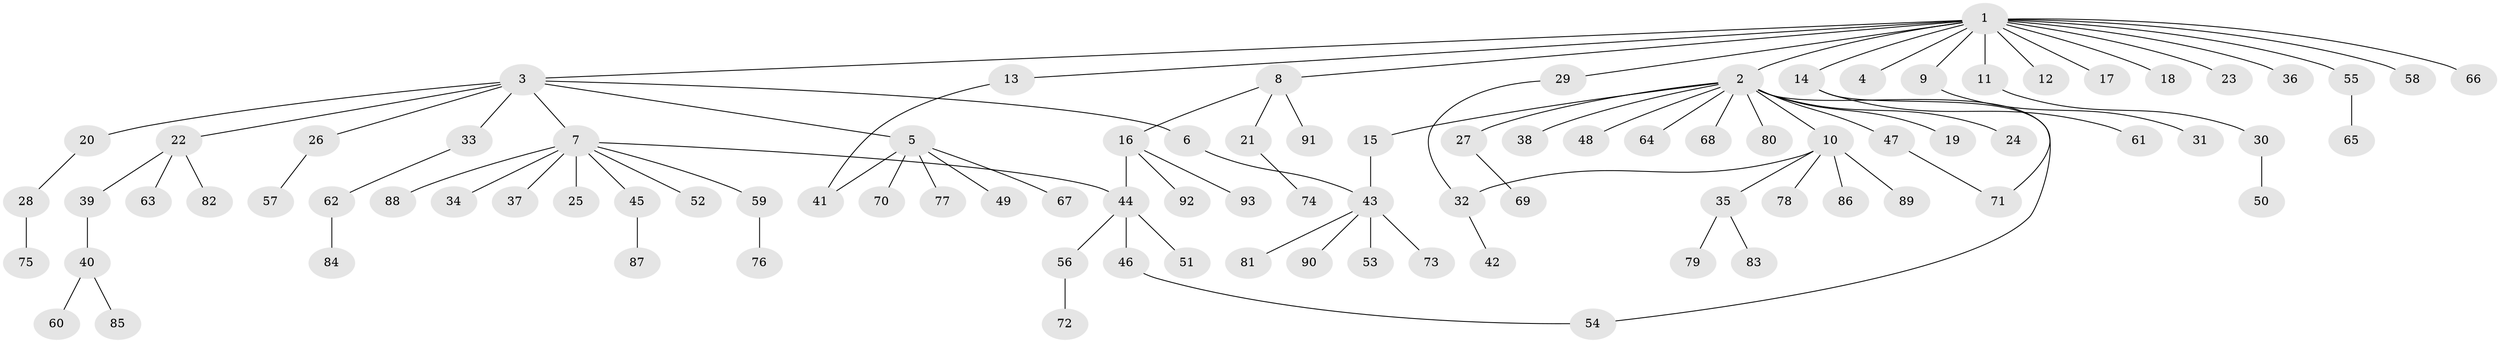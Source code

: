 // Generated by graph-tools (version 1.1) at 2025/49/03/09/25 03:49:59]
// undirected, 93 vertices, 98 edges
graph export_dot {
graph [start="1"]
  node [color=gray90,style=filled];
  1;
  2;
  3;
  4;
  5;
  6;
  7;
  8;
  9;
  10;
  11;
  12;
  13;
  14;
  15;
  16;
  17;
  18;
  19;
  20;
  21;
  22;
  23;
  24;
  25;
  26;
  27;
  28;
  29;
  30;
  31;
  32;
  33;
  34;
  35;
  36;
  37;
  38;
  39;
  40;
  41;
  42;
  43;
  44;
  45;
  46;
  47;
  48;
  49;
  50;
  51;
  52;
  53;
  54;
  55;
  56;
  57;
  58;
  59;
  60;
  61;
  62;
  63;
  64;
  65;
  66;
  67;
  68;
  69;
  70;
  71;
  72;
  73;
  74;
  75;
  76;
  77;
  78;
  79;
  80;
  81;
  82;
  83;
  84;
  85;
  86;
  87;
  88;
  89;
  90;
  91;
  92;
  93;
  1 -- 2;
  1 -- 3;
  1 -- 4;
  1 -- 8;
  1 -- 9;
  1 -- 11;
  1 -- 12;
  1 -- 13;
  1 -- 14;
  1 -- 17;
  1 -- 18;
  1 -- 23;
  1 -- 29;
  1 -- 36;
  1 -- 55;
  1 -- 58;
  1 -- 66;
  2 -- 10;
  2 -- 15;
  2 -- 19;
  2 -- 24;
  2 -- 27;
  2 -- 38;
  2 -- 47;
  2 -- 48;
  2 -- 54;
  2 -- 64;
  2 -- 68;
  2 -- 80;
  3 -- 5;
  3 -- 6;
  3 -- 7;
  3 -- 20;
  3 -- 22;
  3 -- 26;
  3 -- 33;
  5 -- 41;
  5 -- 49;
  5 -- 67;
  5 -- 70;
  5 -- 77;
  6 -- 43;
  7 -- 25;
  7 -- 34;
  7 -- 37;
  7 -- 44;
  7 -- 45;
  7 -- 52;
  7 -- 59;
  7 -- 88;
  8 -- 16;
  8 -- 21;
  8 -- 91;
  9 -- 31;
  10 -- 32;
  10 -- 35;
  10 -- 78;
  10 -- 86;
  10 -- 89;
  11 -- 30;
  13 -- 41;
  14 -- 61;
  14 -- 71;
  15 -- 43;
  16 -- 44;
  16 -- 92;
  16 -- 93;
  20 -- 28;
  21 -- 74;
  22 -- 39;
  22 -- 63;
  22 -- 82;
  26 -- 57;
  27 -- 69;
  28 -- 75;
  29 -- 32;
  30 -- 50;
  32 -- 42;
  33 -- 62;
  35 -- 79;
  35 -- 83;
  39 -- 40;
  40 -- 60;
  40 -- 85;
  43 -- 53;
  43 -- 73;
  43 -- 81;
  43 -- 90;
  44 -- 46;
  44 -- 51;
  44 -- 56;
  45 -- 87;
  46 -- 54;
  47 -- 71;
  55 -- 65;
  56 -- 72;
  59 -- 76;
  62 -- 84;
}
